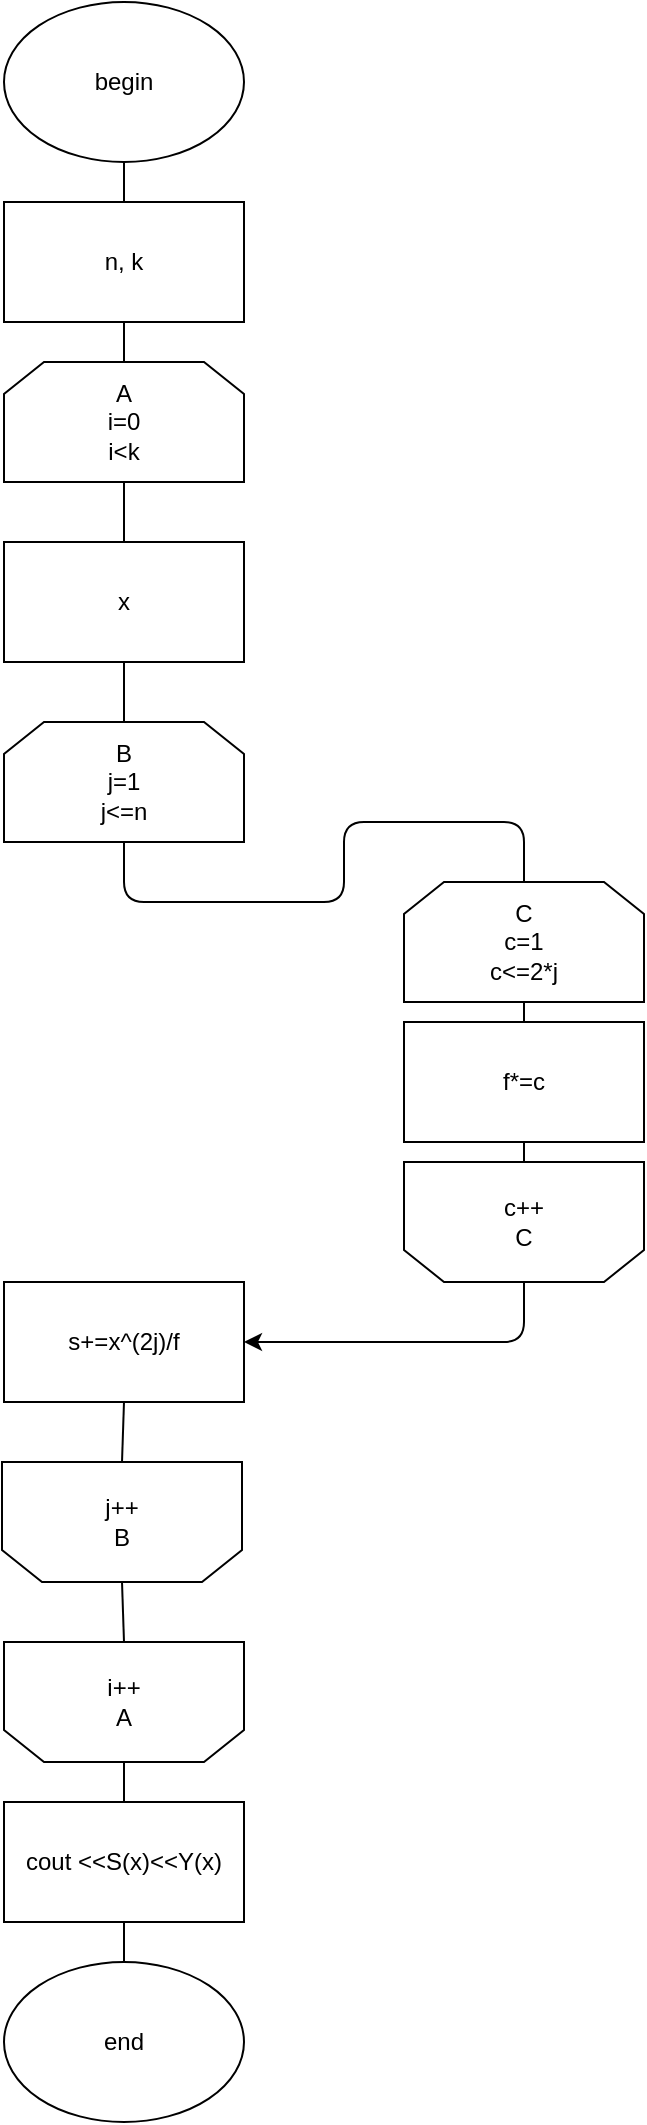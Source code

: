 <mxfile version="11.3.0" type="device" pages="1"><diagram id="iRqv4FMV8sXJ98vb4Ewm" name="Page-1"><mxGraphModel dx="932" dy="593" grid="1" gridSize="10" guides="1" tooltips="1" connect="1" arrows="1" fold="1" page="1" pageScale="1" pageWidth="850" pageHeight="1100" math="0" shadow="0"><root><mxCell id="0"/><mxCell id="1" parent="0"/><mxCell id="SVpKlw6kooIGR37O566U-1" value="begin" style="ellipse;whiteSpace=wrap;html=1;" parent="1" vertex="1"><mxGeometry x="200" width="120" height="80" as="geometry"/></mxCell><mxCell id="SVpKlw6kooIGR37O566U-2" value="n, k" style="rounded=0;whiteSpace=wrap;html=1;" parent="1" vertex="1"><mxGeometry x="200" y="100" width="120" height="60" as="geometry"/></mxCell><mxCell id="SVpKlw6kooIGR37O566U-3" value="A&lt;br&gt;i=0&lt;br&gt;i&amp;lt;k" style="shape=loopLimit;whiteSpace=wrap;html=1;" parent="1" vertex="1"><mxGeometry x="200" y="180" width="120" height="60" as="geometry"/></mxCell><mxCell id="SVpKlw6kooIGR37O566U-4" value="i++&lt;br&gt;A" style="shape=loopLimit;whiteSpace=wrap;html=1;direction=west;" parent="1" vertex="1"><mxGeometry x="200" y="820" width="120" height="60" as="geometry"/></mxCell><mxCell id="SVpKlw6kooIGR37O566U-5" value="cout &amp;lt;&amp;lt;S(x)&amp;lt;&amp;lt;Y(x)" style="rounded=0;whiteSpace=wrap;html=1;" parent="1" vertex="1"><mxGeometry x="200" y="900" width="120" height="60" as="geometry"/></mxCell><mxCell id="SVpKlw6kooIGR37O566U-6" value="end" style="ellipse;whiteSpace=wrap;html=1;" parent="1" vertex="1"><mxGeometry x="200" y="980" width="120" height="80" as="geometry"/></mxCell><mxCell id="SVpKlw6kooIGR37O566U-7" value="x" style="rounded=0;whiteSpace=wrap;html=1;" parent="1" vertex="1"><mxGeometry x="200" y="270" width="120" height="60" as="geometry"/></mxCell><mxCell id="SVpKlw6kooIGR37O566U-8" value="B&lt;br&gt;j=1&lt;br&gt;j&amp;lt;=n" style="shape=loopLimit;whiteSpace=wrap;html=1;" parent="1" vertex="1"><mxGeometry x="200" y="360" width="120" height="60" as="geometry"/></mxCell><mxCell id="SVpKlw6kooIGR37O566U-9" value="j++&lt;br&gt;B" style="shape=loopLimit;whiteSpace=wrap;html=1;direction=west;" parent="1" vertex="1"><mxGeometry x="199" y="730" width="120" height="60" as="geometry"/></mxCell><mxCell id="SVpKlw6kooIGR37O566U-10" value="C&lt;br&gt;c=1&lt;br&gt;c&amp;lt;=2*j" style="shape=loopLimit;whiteSpace=wrap;html=1;" parent="1" vertex="1"><mxGeometry x="400" y="440" width="120" height="60" as="geometry"/></mxCell><mxCell id="SVpKlw6kooIGR37O566U-13" value="c++&lt;br&gt;C" style="shape=loopLimit;whiteSpace=wrap;html=1;direction=west;rotation=0;" parent="1" vertex="1"><mxGeometry x="400" y="580" width="120" height="60" as="geometry"/></mxCell><mxCell id="SVpKlw6kooIGR37O566U-14" value="f*=c" style="rounded=0;whiteSpace=wrap;html=1;" parent="1" vertex="1"><mxGeometry x="400" y="510" width="120" height="60" as="geometry"/></mxCell><mxCell id="SVpKlw6kooIGR37O566U-15" value="s+=x^(2j)/f" style="rounded=0;whiteSpace=wrap;html=1;" parent="1" vertex="1"><mxGeometry x="200" y="640" width="120" height="60" as="geometry"/></mxCell><mxCell id="SVpKlw6kooIGR37O566U-17" value="" style="endArrow=none;html=1;entryX=0.5;entryY=1;entryDx=0;entryDy=0;exitX=0.5;exitY=0;exitDx=0;exitDy=0;" parent="1" source="SVpKlw6kooIGR37O566U-2" target="SVpKlw6kooIGR37O566U-1" edge="1"><mxGeometry width="50" height="50" relative="1" as="geometry"><mxPoint x="230" y="120" as="sourcePoint"/><mxPoint x="280" y="70" as="targetPoint"/></mxGeometry></mxCell><mxCell id="SVpKlw6kooIGR37O566U-18" value="" style="endArrow=none;html=1;exitX=0.5;exitY=0;exitDx=0;exitDy=0;" parent="1" source="SVpKlw6kooIGR37O566U-3" edge="1"><mxGeometry width="50" height="50" relative="1" as="geometry"><mxPoint x="220" y="200" as="sourcePoint"/><mxPoint x="260" y="160" as="targetPoint"/></mxGeometry></mxCell><mxCell id="SVpKlw6kooIGR37O566U-19" value="" style="endArrow=none;html=1;exitX=0.5;exitY=1;exitDx=0;exitDy=0;entryX=0.5;entryY=0;entryDx=0;entryDy=0;" parent="1" source="SVpKlw6kooIGR37O566U-3" target="SVpKlw6kooIGR37O566U-7" edge="1"><mxGeometry width="50" height="50" relative="1" as="geometry"><mxPoint x="270" y="190" as="sourcePoint"/><mxPoint x="270" y="170" as="targetPoint"/></mxGeometry></mxCell><mxCell id="SVpKlw6kooIGR37O566U-20" value="" style="endArrow=none;html=1;exitX=0.5;exitY=1;exitDx=0;exitDy=0;entryX=0.5;entryY=0;entryDx=0;entryDy=0;" parent="1" source="SVpKlw6kooIGR37O566U-7" target="SVpKlw6kooIGR37O566U-8" edge="1"><mxGeometry width="50" height="50" relative="1" as="geometry"><mxPoint x="280" y="200" as="sourcePoint"/><mxPoint x="280" y="180" as="targetPoint"/></mxGeometry></mxCell><mxCell id="SVpKlw6kooIGR37O566U-21" value="" style="endArrow=none;html=1;exitX=0.5;exitY=0;exitDx=0;exitDy=0;entryX=0.5;entryY=1;entryDx=0;entryDy=0;" parent="1" source="SVpKlw6kooIGR37O566U-10" target="SVpKlw6kooIGR37O566U-8" edge="1"><mxGeometry width="50" height="50" relative="1" as="geometry"><mxPoint x="270" y="340" as="sourcePoint"/><mxPoint x="270" y="370" as="targetPoint"/><Array as="points"><mxPoint x="460" y="410"/><mxPoint x="370" y="410"/><mxPoint x="370" y="450"/><mxPoint x="260" y="450"/></Array></mxGeometry></mxCell><mxCell id="SVpKlw6kooIGR37O566U-24" value="" style="endArrow=none;html=1;entryX=0.5;entryY=1;entryDx=0;entryDy=0;exitX=0.5;exitY=0;exitDx=0;exitDy=0;" parent="1" source="SVpKlw6kooIGR37O566U-14" target="SVpKlw6kooIGR37O566U-10" edge="1"><mxGeometry width="50" height="50" relative="1" as="geometry"><mxPoint x="450" y="540" as="sourcePoint"/><mxPoint x="500" y="490" as="targetPoint"/></mxGeometry></mxCell><mxCell id="SVpKlw6kooIGR37O566U-25" value="" style="endArrow=none;html=1;entryX=0.5;entryY=1;entryDx=0;entryDy=0;exitX=0.5;exitY=1;exitDx=0;exitDy=0;" parent="1" source="SVpKlw6kooIGR37O566U-13" target="SVpKlw6kooIGR37O566U-14" edge="1"><mxGeometry width="50" height="50" relative="1" as="geometry"><mxPoint x="200" y="1150" as="sourcePoint"/><mxPoint x="250" y="1100" as="targetPoint"/></mxGeometry></mxCell><mxCell id="SVpKlw6kooIGR37O566U-27" value="" style="endArrow=none;html=1;entryX=0.5;entryY=1;entryDx=0;entryDy=0;exitX=0.5;exitY=1;exitDx=0;exitDy=0;" parent="1" source="SVpKlw6kooIGR37O566U-9" target="SVpKlw6kooIGR37O566U-15" edge="1"><mxGeometry width="50" height="50" relative="1" as="geometry"><mxPoint x="200" y="1130" as="sourcePoint"/><mxPoint x="250" y="1080" as="targetPoint"/></mxGeometry></mxCell><mxCell id="SVpKlw6kooIGR37O566U-28" value="" style="endArrow=none;html=1;entryX=0.5;entryY=0;entryDx=0;entryDy=0;exitX=0.5;exitY=1;exitDx=0;exitDy=0;" parent="1" source="SVpKlw6kooIGR37O566U-4" target="SVpKlw6kooIGR37O566U-9" edge="1"><mxGeometry width="50" height="50" relative="1" as="geometry"><mxPoint x="230" y="840" as="sourcePoint"/><mxPoint x="280" y="790" as="targetPoint"/></mxGeometry></mxCell><mxCell id="SVpKlw6kooIGR37O566U-29" value="" style="endArrow=none;html=1;entryX=0.5;entryY=0;entryDx=0;entryDy=0;exitX=0.5;exitY=0;exitDx=0;exitDy=0;" parent="1" source="SVpKlw6kooIGR37O566U-5" target="SVpKlw6kooIGR37O566U-4" edge="1"><mxGeometry width="50" height="50" relative="1" as="geometry"><mxPoint x="250" y="920" as="sourcePoint"/><mxPoint x="300" y="870" as="targetPoint"/></mxGeometry></mxCell><mxCell id="SVpKlw6kooIGR37O566U-30" value="" style="endArrow=none;html=1;entryX=0.5;entryY=1;entryDx=0;entryDy=0;exitX=0.5;exitY=0;exitDx=0;exitDy=0;" parent="1" source="SVpKlw6kooIGR37O566U-6" target="SVpKlw6kooIGR37O566U-5" edge="1"><mxGeometry width="50" height="50" relative="1" as="geometry"><mxPoint x="200" y="1130" as="sourcePoint"/><mxPoint x="250" y="1080" as="targetPoint"/></mxGeometry></mxCell><mxCell id="CsEFxe8gWnvbSkysqluy-1" value="" style="endArrow=classic;html=1;entryX=1;entryY=0.5;entryDx=0;entryDy=0;exitX=0.5;exitY=0;exitDx=0;exitDy=0;" edge="1" parent="1" source="SVpKlw6kooIGR37O566U-13" target="SVpKlw6kooIGR37O566U-15"><mxGeometry width="50" height="50" relative="1" as="geometry"><mxPoint x="200" y="1130" as="sourcePoint"/><mxPoint x="250" y="1080" as="targetPoint"/><Array as="points"><mxPoint x="460" y="670"/></Array></mxGeometry></mxCell></root></mxGraphModel></diagram></mxfile>
